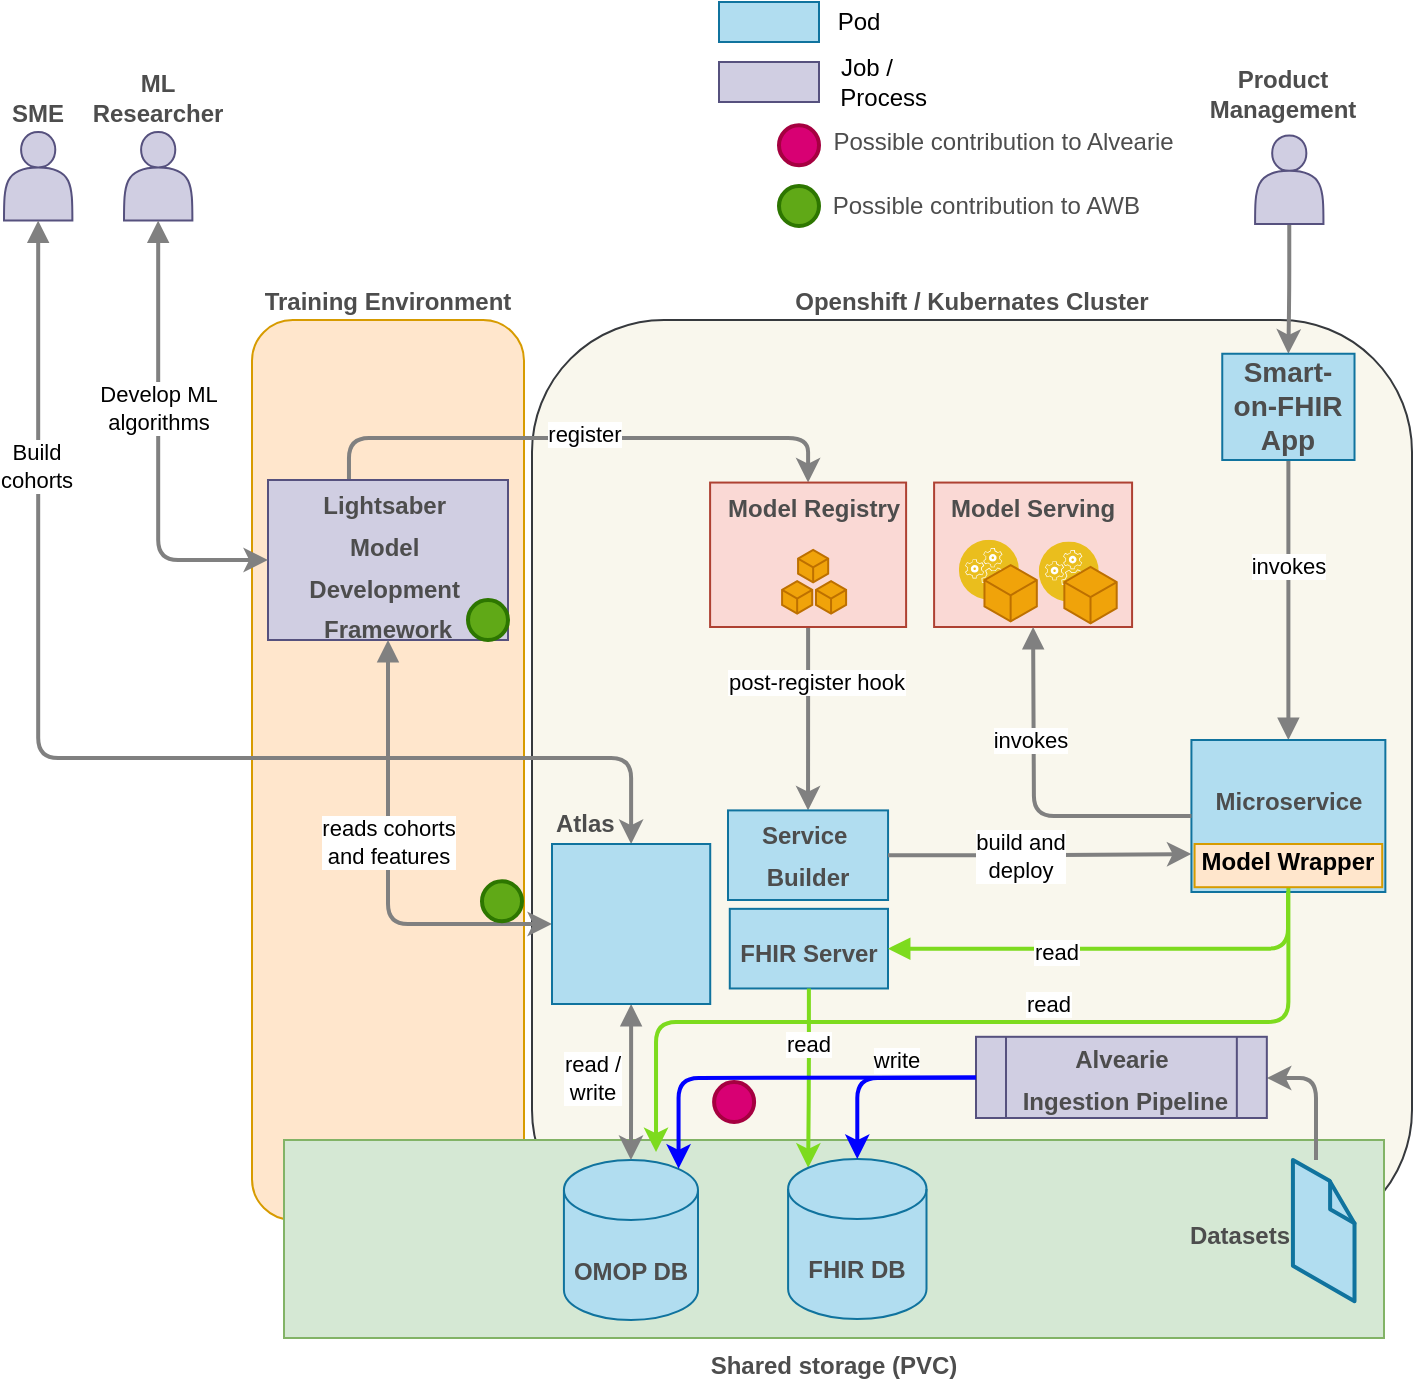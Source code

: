 <mxfile version="14.5.1" type="device"><diagram id="7gwCu6ZgaY8Ys19Y_M54" name="Page-1"><mxGraphModel dx="786" dy="852" grid="1" gridSize="10" guides="1" tooltips="1" connect="1" arrows="1" fold="1" page="1" pageScale="1" pageWidth="850" pageHeight="1100" math="0" shadow="0"><root><mxCell id="0"/><mxCell id="1" parent="0"/><mxCell id="R3Omm2tk3tTw3sigLJp8-2" value="&lt;p style=&quot;margin: 4px 0px 0px&quot;&gt;&lt;font color=&quot;#4d4d4d&quot;&gt;&lt;b&gt;Openshift / Kubernates Cluster&lt;/b&gt;&lt;/font&gt;&lt;/p&gt;" style="rounded=1;whiteSpace=wrap;html=1;labelPosition=center;verticalLabelPosition=top;align=center;verticalAlign=bottom;fillColor=#f9f7ed;strokeColor=#36393d;" parent="1" vertex="1"><mxGeometry x="268" y="209" width="440" height="461" as="geometry"/></mxCell><mxCell id="R3Omm2tk3tTw3sigLJp8-1" value="&lt;p style=&quot;margin: 4px 0px 0px&quot;&gt;&lt;font color=&quot;#4d4d4d&quot;&gt;&lt;b&gt;Training Environment&lt;/b&gt;&lt;/font&gt;&lt;/p&gt;" style="rounded=1;whiteSpace=wrap;html=1;labelPosition=center;verticalLabelPosition=top;align=center;verticalAlign=bottom;fillColor=#ffe6cc;strokeColor=#d79b00;" parent="1" vertex="1"><mxGeometry x="128" y="209" width="136" height="450" as="geometry"/></mxCell><mxCell id="R3Omm2tk3tTw3sigLJp8-3" value="&lt;font color=&quot;#4d4d4d&quot;&gt;&lt;b&gt;Shared storage (PVC)&lt;/b&gt;&lt;/font&gt;" style="rounded=0;whiteSpace=wrap;html=1;fillColor=#d5e8d4;strokeColor=#82b366;labelPosition=center;verticalLabelPosition=bottom;align=center;verticalAlign=top;" parent="1" vertex="1"><mxGeometry x="144" y="619" width="550" height="99" as="geometry"/></mxCell><mxCell id="R3Omm2tk3tTw3sigLJp8-6" value="" style="edgeStyle=elbowEdgeStyle;elbow=vertical;strokeWidth=2;strokeColor=#808080;entryX=1;entryY=0.5;entryDx=0;entryDy=0;" parent="1" source="R3Omm2tk3tTw3sigLJp8-53" target="R3Omm2tk3tTw3sigLJp8-54" edge="1"><mxGeometry width="100" height="100" relative="1" as="geometry"><mxPoint x="-72.2" y="463.1" as="sourcePoint"/><mxPoint x="618" y="610" as="targetPoint"/><Array as="points"><mxPoint x="660" y="588"/></Array></mxGeometry></mxCell><mxCell id="R3Omm2tk3tTw3sigLJp8-7" value="" style="edgeStyle=elbowEdgeStyle;elbow=vertical;strokeWidth=2;exitX=0.391;exitY=-0.03;exitDx=0;exitDy=0;exitPerimeter=0;strokeColor=#808080;entryX=0.5;entryY=0;entryDx=0;entryDy=0;" parent="1" target="R3Omm2tk3tTw3sigLJp8-35" edge="1"><mxGeometry width="100" height="100" relative="1" as="geometry"><mxPoint x="176.485" y="292.34" as="sourcePoint"/><mxPoint x="285" y="220" as="targetPoint"/><Array as="points"><mxPoint x="314" y="268"/><mxPoint x="285" y="230"/></Array></mxGeometry></mxCell><mxCell id="R3Omm2tk3tTw3sigLJp8-8" value="register" style="edgeLabel;html=1;align=center;verticalAlign=middle;resizable=0;points=[];" parent="R3Omm2tk3tTw3sigLJp8-7" vertex="1" connectable="0"><mxGeometry x="0.08" y="2" relative="1" as="geometry"><mxPoint x="-6.99" as="offset"/></mxGeometry></mxCell><mxCell id="R3Omm2tk3tTw3sigLJp8-9" style="edgeStyle=orthogonalEdgeStyle;rounded=1;orthogonalLoop=1;jettySize=auto;html=1;entryX=0.5;entryY=1;entryDx=0;entryDy=0;startArrow=block;startFill=1;strokeColor=#808080;strokeWidth=2;endArrow=none;endFill=0;" parent="1" source="R3Omm2tk3tTw3sigLJp8-57" target="R3Omm2tk3tTw3sigLJp8-41" edge="1"><mxGeometry relative="1" as="geometry"/></mxCell><mxCell id="R3Omm2tk3tTw3sigLJp8-10" value="invokes" style="edgeLabel;html=1;align=center;verticalAlign=middle;resizable=0;points=[];" parent="R3Omm2tk3tTw3sigLJp8-9" vertex="1" connectable="0"><mxGeometry x="0.342" y="-2" relative="1" as="geometry"><mxPoint x="-2" y="7.07" as="offset"/></mxGeometry></mxCell><mxCell id="R3Omm2tk3tTw3sigLJp8-14" value="&lt;p style=&quot;margin: 4px 0px 0px&quot;&gt;&lt;font color=&quot;#4d4d4d&quot;&gt;SME&lt;/font&gt;&lt;/p&gt;" style="shape=actor;whiteSpace=wrap;html=1;fontSize=12;strokeColor=#56517e;fontStyle=1;strokeWidth=1;fillColor=#d0cee2;labelPosition=center;verticalLabelPosition=top;align=center;verticalAlign=bottom;" parent="1" vertex="1"><mxGeometry x="4.0" y="115.0" width="34.189" height="44.286" as="geometry"/></mxCell><mxCell id="R3Omm2tk3tTw3sigLJp8-16" value="" style="edgeStyle=elbowEdgeStyle;elbow=vertical;strokeWidth=2;strokeColor=#808080;exitX=0.5;exitY=1;exitDx=0;exitDy=0;entryX=0.5;entryY=0;entryDx=0;entryDy=0;" parent="1" source="R3Omm2tk3tTw3sigLJp8-35" target="R3Omm2tk3tTw3sigLJp8-20" edge="1"><mxGeometry width="100" height="100" relative="1" as="geometry"><mxPoint x="534" y="389" as="sourcePoint"/><mxPoint x="421" y="427" as="targetPoint"/><Array as="points"><mxPoint x="395" y="407"/></Array></mxGeometry></mxCell><mxCell id="R3Omm2tk3tTw3sigLJp8-17" value="post-register hook" style="edgeLabel;html=1;align=center;verticalAlign=middle;resizable=0;points=[];" parent="R3Omm2tk3tTw3sigLJp8-16" vertex="1" connectable="0"><mxGeometry x="-0.414" y="-2" relative="1" as="geometry"><mxPoint x="6" as="offset"/></mxGeometry></mxCell><mxCell id="R3Omm2tk3tTw3sigLJp8-20" value="&lt;p style=&quot;margin: 4px 0px 0px&quot;&gt;&lt;span style=&quot;color: rgb(77 , 77 , 77) ; font-size: 12px ; font-weight: 700&quot;&gt;Service&amp;nbsp;&lt;/span&gt;&lt;/p&gt;&lt;p style=&quot;margin: 4px 0px 0px&quot;&gt;&lt;span style=&quot;color: rgb(77 , 77 , 77) ; font-size: 12px ; font-weight: 700&quot;&gt;Builder&lt;/span&gt;&lt;/p&gt;" style="verticalAlign=middle;align=center;overflow=fill;fontSize=14;fontFamily=Helvetica;html=1;fillColor=#b1ddf0;strokeColor=#10739e;fontColor=#000000;rounded=0;strokeWidth=1;" parent="1" vertex="1"><mxGeometry x="366" y="454.2" width="80.03" height="44.8" as="geometry"/></mxCell><mxCell id="R3Omm2tk3tTw3sigLJp8-25" value="" style="edgeStyle=elbowEdgeStyle;elbow=vertical;strokeWidth=2;exitX=0.5;exitY=1;exitDx=0;exitDy=0;strokeColor=#808080;" parent="1" source="R3Omm2tk3tTw3sigLJp8-24" target="R3Omm2tk3tTw3sigLJp8-41" edge="1"><mxGeometry width="100" height="100" relative="1" as="geometry"><mxPoint x="516.74" y="135" as="sourcePoint"/><mxPoint x="645" y="216" as="targetPoint"/></mxGeometry></mxCell><mxCell id="R3Omm2tk3tTw3sigLJp8-26" value="" style="group" parent="1" vertex="1" connectable="0"><mxGeometry x="505.42" y="307.77" width="40.0" height="45" as="geometry"/></mxCell><mxCell id="R3Omm2tk3tTw3sigLJp8-27" value="" style="aspect=fixed;perimeter=ellipsePerimeter;html=1;align=center;shadow=0;dashed=0;fontColor=#4277BB;labelBackgroundColor=#ffffff;fontSize=12;spacingTop=3;image;image=img/lib/ibm/applications/runtime_services.svg;rounded=0;strokeColor=#009900;strokeWidth=1;fillColor=#FFFFFF;" parent="R3Omm2tk3tTw3sigLJp8-26" vertex="1"><mxGeometry width="30" height="30" as="geometry"/></mxCell><mxCell id="R3Omm2tk3tTw3sigLJp8-28" value="" style="html=1;whiteSpace=wrap;shape=isoCube;backgroundOutline=1;fontFamily=IBM Plex Sans;fontSize=6;labelBackgroundColor=none;labelBorderColor=none;horizontal=1;verticalAlign=top;labelPosition=center;verticalLabelPosition=bottom;align=center;fontStyle=1;spacing=-5;fillColor=#f0a30a;strokeColor=#BD7000;fontColor=#ffffff;" parent="R3Omm2tk3tTw3sigLJp8-26" vertex="1"><mxGeometry x="11.771" y="24.684" width="28.2" height="28.2" as="geometry"/></mxCell><mxCell id="R3Omm2tk3tTw3sigLJp8-29" value="" style="html=1;whiteSpace=wrap;shape=isoCube;backgroundOutline=1;fontFamily=IBM Plex Sans;fontSize=6;labelBackgroundColor=none;labelBorderColor=none;horizontal=1;verticalAlign=top;labelPosition=center;verticalLabelPosition=bottom;align=center;fontStyle=1;spacing=-5;fillColor=#f0a30a;strokeColor=#BD7000;fontColor=#ffffff;" parent="1" vertex="1"><mxGeometry x="477.191" y="326.454" width="28.2" height="28.2" as="geometry"/></mxCell><mxCell id="R3Omm2tk3tTw3sigLJp8-30" value="&lt;font style=&quot;font-size: 12px&quot;&gt;&lt;br&gt;&lt;/font&gt;" style="rounded=0;whiteSpace=wrap;html=1;fontSize=14;fillColor=#fad9d5;strokeWidth=1;strokeColor=#ae4132;" parent="1" vertex="1"><mxGeometry x="469.05" y="290.28" width="98.99" height="72.22" as="geometry"/></mxCell><mxCell id="R3Omm2tk3tTw3sigLJp8-31" value="" style="aspect=fixed;perimeter=ellipsePerimeter;html=1;align=center;shadow=0;dashed=0;fontColor=#4277BB;labelBackgroundColor=#ffffff;fontSize=12;spacingTop=3;image;image=img/lib/ibm/applications/runtime_services.svg;rounded=0;strokeColor=#009900;strokeWidth=1;fillColor=#FFFFFF;" parent="1" vertex="1"><mxGeometry x="481.45" y="318.83" width="30" height="30" as="geometry"/></mxCell><mxCell id="R3Omm2tk3tTw3sigLJp8-32" value="" style="html=1;whiteSpace=wrap;shape=isoCube;backgroundOutline=1;fontFamily=IBM Plex Sans;fontSize=6;labelBackgroundColor=none;labelBorderColor=none;horizontal=1;verticalAlign=top;labelPosition=center;verticalLabelPosition=bottom;align=center;fontStyle=1;spacing=-5;fillColor=#f0a30a;strokeColor=#BD7000;fontColor=#ffffff;" parent="1" vertex="1"><mxGeometry x="493.221" y="331.514" width="28.2" height="28.2" as="geometry"/></mxCell><mxCell id="R3Omm2tk3tTw3sigLJp8-33" value="" style="aspect=fixed;perimeter=ellipsePerimeter;html=1;align=center;shadow=0;dashed=0;fontColor=#4277BB;labelBackgroundColor=#ffffff;fontSize=12;spacingTop=3;image;image=img/lib/ibm/applications/runtime_services.svg;rounded=0;strokeColor=#009900;strokeWidth=1;fillColor=#FFFFFF;" parent="1" vertex="1"><mxGeometry x="521.39" y="319.77" width="30" height="30" as="geometry"/></mxCell><mxCell id="R3Omm2tk3tTw3sigLJp8-34" value="" style="html=1;whiteSpace=wrap;shape=isoCube;backgroundOutline=1;fontFamily=IBM Plex Sans;fontSize=6;labelBackgroundColor=none;labelBorderColor=none;horizontal=1;verticalAlign=top;labelPosition=center;verticalLabelPosition=bottom;align=center;fontStyle=1;spacing=-5;fillColor=#f0a30a;strokeColor=#BD7000;fontColor=#ffffff;" parent="1" vertex="1"><mxGeometry x="533.161" y="332.454" width="28.2" height="28.2" as="geometry"/></mxCell><mxCell id="R3Omm2tk3tTw3sigLJp8-35" value="" style="rounded=0;whiteSpace=wrap;html=1;fontSize=14;fillColor=#fad9d5;strokeWidth=1;strokeColor=#ae4132;" parent="1" vertex="1"><mxGeometry x="357.05" y="290.28" width="98" height="72.22" as="geometry"/></mxCell><mxCell id="R3Omm2tk3tTw3sigLJp8-36" value="" style="group" parent="1" vertex="1" connectable="0"><mxGeometry x="393.05" y="323.39" width="32" height="33" as="geometry"/></mxCell><mxCell id="R3Omm2tk3tTw3sigLJp8-37" value="" style="html=1;whiteSpace=wrap;shape=isoCube;backgroundOutline=1;fontFamily=IBM Plex Sans;fontSize=6;labelBackgroundColor=none;labelBorderColor=none;horizontal=1;verticalAlign=top;labelPosition=center;verticalLabelPosition=bottom;align=center;fontStyle=1;spacing=-5;fillColor=#f0a30a;strokeColor=#BD7000;fontColor=#ffffff;" parent="R3Omm2tk3tTw3sigLJp8-36" vertex="1"><mxGeometry x="16.945" y="15.632" width="15.055" height="17.368" as="geometry"/></mxCell><mxCell id="R3Omm2tk3tTw3sigLJp8-38" value="" style="group" parent="R3Omm2tk3tTw3sigLJp8-36" vertex="1" connectable="0"><mxGeometry width="23.042" height="33" as="geometry"/></mxCell><mxCell id="R3Omm2tk3tTw3sigLJp8-39" value="" style="html=1;whiteSpace=wrap;shape=isoCube;backgroundOutline=1;fontFamily=IBM Plex Sans;fontSize=6;labelBackgroundColor=none;labelBorderColor=none;horizontal=1;verticalAlign=top;labelPosition=center;verticalLabelPosition=bottom;align=center;fontStyle=1;spacing=-5;fillColor=#f0a30a;strokeColor=#BD7000;fontColor=#ffffff;" parent="R3Omm2tk3tTw3sigLJp8-38" vertex="1"><mxGeometry y="15.632" width="15.055" height="17.368" as="geometry"/></mxCell><mxCell id="R3Omm2tk3tTw3sigLJp8-40" value="" style="html=1;whiteSpace=wrap;shape=isoCube;backgroundOutline=1;fontFamily=IBM Plex Sans;fontSize=6;labelBackgroundColor=none;labelBorderColor=none;horizontal=1;verticalAlign=top;labelPosition=center;verticalLabelPosition=bottom;align=center;fontStyle=1;spacing=-5;fillColor=#f0a30a;strokeColor=#BD7000;fontColor=#ffffff;" parent="R3Omm2tk3tTw3sigLJp8-38" vertex="1"><mxGeometry x="7.987" width="15.055" height="17.368" as="geometry"/></mxCell><mxCell id="R3Omm2tk3tTw3sigLJp8-41" value="&lt;font&gt;&lt;font color=&quot;#4d4d4d&quot;&gt;&lt;b&gt;Smart-on-FHIR App&lt;/b&gt;&lt;/font&gt;&lt;br&gt;&lt;/font&gt;" style="whiteSpace=wrap;html=1;fontSize=14;fillColor=#b1ddf0;strokeColor=#10739e;align=center;rounded=0;strokeWidth=1;" parent="1" vertex="1"><mxGeometry x="613.13" y="225.87" width="66.13" height="53.13" as="geometry"/></mxCell><mxCell id="R3Omm2tk3tTw3sigLJp8-42" value="" style="edgeStyle=elbowEdgeStyle;elbow=horizontal;strokeWidth=2;strokeColor=#808080;exitX=1;exitY=0.5;exitDx=0;exitDy=0;entryX=0;entryY=0.75;entryDx=0;entryDy=0;" parent="1" source="R3Omm2tk3tTw3sigLJp8-20" target="R3Omm2tk3tTw3sigLJp8-57" edge="1"><mxGeometry width="100" height="100" relative="1" as="geometry"><mxPoint x="558" y="481" as="sourcePoint"/><mxPoint x="646" y="387" as="targetPoint"/></mxGeometry></mxCell><mxCell id="R3Omm2tk3tTw3sigLJp8-43" value="build and &lt;br&gt;deploy" style="edgeLabel;html=1;align=center;verticalAlign=middle;resizable=0;points=[];" parent="R3Omm2tk3tTw3sigLJp8-42" vertex="1" connectable="0"><mxGeometry x="-0.196" y="-1" relative="1" as="geometry"><mxPoint x="4.42" y="-1.0" as="offset"/></mxGeometry></mxCell><mxCell id="R3Omm2tk3tTw3sigLJp8-49" value="Model Registry" style="text;spacingTop=-5;align=center;fontStyle=1;fontColor=#4D4D4D;" parent="1" vertex="1"><mxGeometry x="359.05" y="294.44" width="100" height="20" as="geometry"/></mxCell><mxCell id="R3Omm2tk3tTw3sigLJp8-50" value="Model Serving&#10;&#10;" style="text;spacingTop=-5;align=center;fontStyle=1;fontColor=#4D4D4D;" parent="1" vertex="1"><mxGeometry x="503.54" y="294.44" width="30" height="20" as="geometry"/></mxCell><mxCell id="R3Omm2tk3tTw3sigLJp8-52" value="&lt;p style=&quot;margin: 4px 0px 0px&quot;&gt;&lt;font color=&quot;#4d4d4d&quot;&gt;&lt;span style=&quot;font-size: 12px&quot;&gt;&lt;b&gt;OMOP DB&lt;/b&gt;&lt;/span&gt;&lt;/font&gt;&lt;/p&gt;" style="shape=cylinder3;whiteSpace=wrap;html=1;boundedLbl=1;backgroundOutline=1;size=15;rounded=0;fontSize=14;strokeColor=#10739e;strokeWidth=1;fillColor=#b1ddf0;" parent="1" vertex="1"><mxGeometry x="283.96" y="629" width="67.04" height="80" as="geometry"/></mxCell><mxCell id="R3Omm2tk3tTw3sigLJp8-53" value="&lt;p style=&quot;margin: 4px 0px 0px&quot;&gt;&lt;font color=&quot;#4d4d4d&quot;&gt;&lt;span style=&quot;font-size: 12px&quot;&gt;&lt;b&gt;Datasets&lt;/b&gt;&lt;/span&gt;&lt;/font&gt;&lt;/p&gt;" style="verticalLabelPosition=middle;html=1;verticalAlign=middle;strokeWidth=1;align=right;outlineConnect=0;outlineConnect=0;shape=mxgraph.aws3d.file;aspect=fixed;strokeColor=#10739e;rounded=0;fontSize=14;fillColor=#b1ddf0;labelPosition=left;" parent="1" vertex="1"><mxGeometry x="648.46" y="629.0" width="30.8" height="70.6" as="geometry"/></mxCell><mxCell id="R3Omm2tk3tTw3sigLJp8-54" value="&lt;font color=&quot;#4d4d4d&quot;&gt;&lt;span style=&quot;font-size: 12px&quot;&gt;&lt;b&gt;Alvearie&lt;/b&gt;&lt;/span&gt;&lt;/font&gt;&lt;p style=&quot;margin: 4px 0px 0px&quot;&gt;&lt;font color=&quot;#4d4d4d&quot;&gt;&lt;span style=&quot;font-size: 12px&quot;&gt;&lt;b&gt;&amp;nbsp;Ingestion Pipeline&lt;/b&gt;&lt;/span&gt;&lt;/font&gt;&lt;/p&gt;" style="shape=process;whiteSpace=wrap;html=1;backgroundOutline=1;rounded=0;fontSize=14;strokeColor=#56517e;strokeWidth=1;fillColor=#d0cee2;" parent="1" vertex="1"><mxGeometry x="490" y="567.4" width="145.42" height="40.6" as="geometry"/></mxCell><mxCell id="R3Omm2tk3tTw3sigLJp8-56" value="" style="edgeStyle=elbowEdgeStyle;elbow=vertical;strokeWidth=2;strokeColor=#808080;startArrow=block;startFill=1;exitX=0.5;exitY=1;exitDx=0;exitDy=0;entryX=0.5;entryY=0;entryDx=0;entryDy=0;" parent="1" source="R3Omm2tk3tTw3sigLJp8-14" target="RJjMq0xAh9pzb4nPWdiu-8" edge="1"><mxGeometry width="100" height="100" relative="1" as="geometry"><mxPoint x="28.8" y="364.44" as="sourcePoint"/><mxPoint x="372" y="764" as="targetPoint"/><Array as="points"><mxPoint x="174" y="428"/></Array></mxGeometry></mxCell><mxCell id="RJjMq0xAh9pzb4nPWdiu-19" value="Build&lt;br&gt;cohorts" style="edgeLabel;html=1;align=center;verticalAlign=middle;resizable=0;points=[];" parent="R3Omm2tk3tTw3sigLJp8-56" vertex="1" connectable="0"><mxGeometry x="-0.599" y="-1" relative="1" as="geometry"><mxPoint as="offset"/></mxGeometry></mxCell><mxCell id="R3Omm2tk3tTw3sigLJp8-57" value="&lt;p style=&quot;margin: 4px 0px 0px&quot;&gt;&lt;font color=&quot;#4d4d4d&quot;&gt;&lt;span style=&quot;font-size: 12px&quot;&gt;&lt;b&gt;Microservice&lt;/b&gt;&lt;/span&gt;&lt;/font&gt;&lt;/p&gt;&lt;p style=&quot;margin: 4px 0px 0px&quot;&gt;&lt;font color=&quot;#4d4d4d&quot;&gt;&lt;span style=&quot;font-size: 12px&quot;&gt;&lt;b&gt;&lt;br&gt;&lt;/b&gt;&lt;/span&gt;&lt;/font&gt;&lt;/p&gt;" style="rounded=0;whiteSpace=wrap;html=1;fontSize=14;fillColor=#b1ddf0;strokeWidth=1;strokeColor=#10739e;labelPosition=center;verticalLabelPosition=middle;align=center;verticalAlign=middle;" parent="1" vertex="1"><mxGeometry x="597.71" y="419" width="96.97" height="76" as="geometry"/></mxCell><mxCell id="R3Omm2tk3tTw3sigLJp8-58" value="" style="edgeStyle=elbowEdgeStyle;elbow=horizontal;strokeWidth=2;strokeColor=#808080;startArrow=block;startFill=1;endArrow=none;endFill=0;exitX=0.5;exitY=1;exitDx=0;exitDy=0;entryX=0;entryY=0.5;entryDx=0;entryDy=0;" parent="1" source="R3Omm2tk3tTw3sigLJp8-30" target="R3Omm2tk3tTw3sigLJp8-57" edge="1"><mxGeometry width="100" height="100" relative="1" as="geometry"><mxPoint x="521" y="368" as="sourcePoint"/><mxPoint x="551.49" y="498.5" as="targetPoint"/><Array as="points"><mxPoint x="519" y="429"/><mxPoint x="548" y="429"/></Array></mxGeometry></mxCell><mxCell id="R3Omm2tk3tTw3sigLJp8-59" value="invokes" style="edgeLabel;html=1;align=center;verticalAlign=middle;resizable=0;points=[];" parent="R3Omm2tk3tTw3sigLJp8-58" vertex="1" connectable="0"><mxGeometry x="0.027" y="-1" relative="1" as="geometry"><mxPoint x="-0.81" y="-32.05" as="offset"/></mxGeometry></mxCell><mxCell id="R3Omm2tk3tTw3sigLJp8-63" value="&lt;p style=&quot;margin: 4px 0px 0px&quot;&gt;&lt;font color=&quot;#4d4d4d&quot;&gt;&lt;span style=&quot;font-size: 12px&quot;&gt;&lt;b&gt;FHIR Server&lt;/b&gt;&lt;/span&gt;&lt;/font&gt;&lt;/p&gt;" style="rounded=0;whiteSpace=wrap;html=1;fontSize=14;fillColor=#b1ddf0;strokeWidth=1;strokeColor=#10739e;" parent="1" vertex="1"><mxGeometry x="366.89" y="503.42" width="79.11" height="39.82" as="geometry"/></mxCell><mxCell id="R3Omm2tk3tTw3sigLJp8-65" value="" style="edgeStyle=elbowEdgeStyle;elbow=horizontal;strokeWidth=2;startArrow=block;startFill=1;endArrow=none;endFill=0;entryX=0.5;entryY=1;entryDx=0;entryDy=0;exitX=1;exitY=0.5;exitDx=0;exitDy=0;strokeColor=#7DDB1E;" parent="1" target="R3Omm2tk3tTw3sigLJp8-57" edge="1" source="R3Omm2tk3tTw3sigLJp8-63"><mxGeometry width="100" height="100" relative="1" as="geometry"><mxPoint x="444.34" y="536.9" as="sourcePoint"/><mxPoint x="531.66" y="559.0" as="targetPoint"/><Array as="points"><mxPoint x="646" y="537"/><mxPoint x="475.99" y="813.4"/></Array></mxGeometry></mxCell><mxCell id="81syEVRCxLtN0TvQTqkG-3" value="read" style="edgeLabel;html=1;align=center;verticalAlign=middle;resizable=0;points=[];" vertex="1" connectable="0" parent="R3Omm2tk3tTw3sigLJp8-65"><mxGeometry x="-0.265" y="-1" relative="1" as="geometry"><mxPoint as="offset"/></mxGeometry></mxCell><mxCell id="R3Omm2tk3tTw3sigLJp8-73" value="" style="edgeStyle=elbowEdgeStyle;elbow=vertical;strokeWidth=2;entryX=0.145;entryY=0;entryDx=0;entryDy=4.35;exitX=0.5;exitY=1;exitDx=0;exitDy=0;entryPerimeter=0;strokeColor=#7DDB1E;" parent="1" source="R3Omm2tk3tTw3sigLJp8-63" target="R3Omm2tk3tTw3sigLJp8-64" edge="1"><mxGeometry width="100" height="100" relative="1" as="geometry"><mxPoint x="409.05" y="555.24" as="sourcePoint"/><mxPoint x="405.68" y="629" as="targetPoint"/></mxGeometry></mxCell><mxCell id="R3Omm2tk3tTw3sigLJp8-74" value="read" style="edgeLabel;html=1;align=center;verticalAlign=middle;resizable=0;points=[];" parent="R3Omm2tk3tTw3sigLJp8-73" vertex="1" connectable="0"><mxGeometry x="-0.414" y="-2" relative="1" as="geometry"><mxPoint x="1.57" y="0.76" as="offset"/></mxGeometry></mxCell><mxCell id="R3Omm2tk3tTw3sigLJp8-64" value="&lt;p style=&quot;margin: 4px 0px 0px&quot;&gt;&lt;font color=&quot;#4d4d4d&quot;&gt;&lt;span style=&quot;font-size: 12px&quot;&gt;&lt;b&gt;FHIR DB&lt;/b&gt;&lt;/span&gt;&lt;/font&gt;&lt;/p&gt;" style="shape=cylinder3;whiteSpace=wrap;html=1;boundedLbl=1;backgroundOutline=1;size=15;rounded=0;fontSize=14;strokeColor=#10739e;strokeWidth=1;fillColor=#b1ddf0;" parent="1" vertex="1"><mxGeometry x="396.05" y="628.5" width="69.2" height="80" as="geometry"/></mxCell><mxCell id="RJjMq0xAh9pzb4nPWdiu-6" value="&lt;p style=&quot;margin: 4px 0px 0px&quot;&gt;&lt;b style=&quot;font-size: 12px ; color: rgb(77 , 77 , 77)&quot;&gt;Lightsaber&amp;nbsp;&lt;/b&gt;&lt;/p&gt;&lt;p style=&quot;margin: 4px 0px 0px&quot;&gt;&lt;b style=&quot;font-size: 12px ; color: rgb(77 , 77 , 77)&quot;&gt;Model&amp;nbsp;&lt;/b&gt;&lt;/p&gt;&lt;p style=&quot;margin: 4px 0px 0px&quot;&gt;&lt;b style=&quot;font-size: 12px ; color: rgb(77 , 77 , 77)&quot;&gt;Development&amp;nbsp;&lt;/b&gt;&lt;/p&gt;&lt;p style=&quot;margin: 4px 0px 0px&quot;&gt;&lt;b style=&quot;font-size: 12px ; color: rgb(77 , 77 , 77)&quot;&gt;Framework&lt;/b&gt;&lt;br&gt;&lt;/p&gt;" style="verticalAlign=middle;align=center;overflow=fill;fontSize=14;fontFamily=Helvetica;html=1;fillColor=#d0cee2;strokeColor=#56517e;rounded=0;strokeWidth=1;" parent="1" vertex="1"><mxGeometry x="136" y="289" width="120" height="80" as="geometry"/></mxCell><mxCell id="RJjMq0xAh9pzb4nPWdiu-10" value="" style="edgeStyle=elbowEdgeStyle;elbow=vertical;strokeWidth=2;strokeColor=#808080;startArrow=block;startFill=1;exitX=0.5;exitY=1;exitDx=0;exitDy=0;entryX=0.5;entryY=0;entryDx=0;entryDy=0;entryPerimeter=0;" parent="1" source="RJjMq0xAh9pzb4nPWdiu-8" target="R3Omm2tk3tTw3sigLJp8-52" edge="1"><mxGeometry width="100" height="100" relative="1" as="geometry"><mxPoint x="38.8" y="374.44" as="sourcePoint"/><mxPoint x="327.555" y="529" as="targetPoint"/></mxGeometry></mxCell><mxCell id="81syEVRCxLtN0TvQTqkG-4" value="read / &lt;br&gt;write" style="edgeLabel;html=1;align=center;verticalAlign=middle;resizable=0;points=[];" vertex="1" connectable="0" parent="RJjMq0xAh9pzb4nPWdiu-10"><mxGeometry x="-0.308" y="-1" relative="1" as="geometry"><mxPoint x="-18.55" y="9.7" as="offset"/></mxGeometry></mxCell><mxCell id="RJjMq0xAh9pzb4nPWdiu-13" value="&lt;p style=&quot;margin: 4px 0px 0px&quot;&gt;&lt;span style=&quot;color: rgb(77 , 77 , 77) ; text-align: center&quot;&gt;ML Researcher&lt;/span&gt;&lt;br&gt;&lt;/p&gt;" style="shape=actor;whiteSpace=wrap;html=1;fontSize=12;strokeColor=#56517e;fontStyle=1;strokeWidth=1;fillColor=#d0cee2;labelPosition=center;verticalLabelPosition=top;align=center;verticalAlign=bottom;" parent="1" vertex="1"><mxGeometry x="64" y="115.0" width="34.189" height="44.286" as="geometry"/></mxCell><mxCell id="RJjMq0xAh9pzb4nPWdiu-14" value="" style="edgeStyle=elbowEdgeStyle;elbow=vertical;strokeWidth=2;strokeColor=#808080;startArrow=block;startFill=1;exitX=0.5;exitY=1;exitDx=0;exitDy=0;entryX=0;entryY=0.5;entryDx=0;entryDy=0;" parent="1" source="RJjMq0xAh9pzb4nPWdiu-13" target="RJjMq0xAh9pzb4nPWdiu-6" edge="1"><mxGeometry width="100" height="100" relative="1" as="geometry"><mxPoint x="38.8" y="171.0" as="sourcePoint"/><mxPoint x="327.555" y="529" as="targetPoint"/><Array as="points"><mxPoint x="88" y="329"/></Array></mxGeometry></mxCell><mxCell id="RJjMq0xAh9pzb4nPWdiu-20" value="Develop ML &lt;br&gt;algorithms" style="edgeLabel;html=1;align=center;verticalAlign=middle;resizable=0;points=[];" parent="RJjMq0xAh9pzb4nPWdiu-14" vertex="1" connectable="0"><mxGeometry x="-0.172" relative="1" as="geometry"><mxPoint as="offset"/></mxGeometry></mxCell><mxCell id="RJjMq0xAh9pzb4nPWdiu-16" value="&lt;span style=&quot;color: rgb(77 , 77 , 77) ; font-weight: 700&quot;&gt;Product &lt;br&gt;Management&lt;/span&gt;" style="text;html=1;align=center;verticalAlign=bottom;resizable=0;points=[];autosize=1;labelPosition=center;verticalLabelPosition=top;" parent="1" vertex="1"><mxGeometry x="598" y="113.0" width="90" height="30" as="geometry"/></mxCell><mxCell id="RJjMq0xAh9pzb4nPWdiu-17" value="" style="edgeStyle=elbowEdgeStyle;elbow=vertical;strokeWidth=2;strokeColor=#808080;startArrow=block;startFill=1;exitX=0.5;exitY=1;exitDx=0;exitDy=0;entryX=0;entryY=0.5;entryDx=0;entryDy=0;" parent="1" source="RJjMq0xAh9pzb4nPWdiu-6" target="RJjMq0xAh9pzb4nPWdiu-8" edge="1"><mxGeometry width="100" height="100" relative="1" as="geometry"><mxPoint x="38.8" y="169.0" as="sourcePoint"/><mxPoint x="327.555" y="529" as="targetPoint"/><Array as="points"><mxPoint x="184" y="511"/></Array></mxGeometry></mxCell><mxCell id="RJjMq0xAh9pzb4nPWdiu-18" value="reads cohorts &lt;br&gt;and features" style="edgeLabel;html=1;align=center;verticalAlign=middle;resizable=0;points=[];" parent="RJjMq0xAh9pzb4nPWdiu-17" vertex="1" connectable="0"><mxGeometry x="-0.471" relative="1" as="geometry"><mxPoint y="42" as="offset"/></mxGeometry></mxCell><mxCell id="RJjMq0xAh9pzb4nPWdiu-22" value="" style="edgeStyle=elbowEdgeStyle;elbow=vertical;strokeWidth=2;entryX=0.855;entryY=0;entryDx=0;entryDy=4.35;entryPerimeter=0;exitX=0;exitY=0.5;exitDx=0;exitDy=0;labelPosition=left;verticalLabelPosition=middle;align=right;verticalAlign=middle;strokeColor=#0000FF;" parent="1" source="R3Omm2tk3tTw3sigLJp8-54" target="R3Omm2tk3tTw3sigLJp8-52" edge="1"><mxGeometry width="100" height="100" relative="1" as="geometry"><mxPoint x="628" y="643.7" as="sourcePoint"/><mxPoint x="585.055" y="588.7" as="targetPoint"/><Array as="points"><mxPoint x="450" y="588"/></Array></mxGeometry></mxCell><mxCell id="RJjMq0xAh9pzb4nPWdiu-25" value="write" style="edgeLabel;html=1;align=center;verticalAlign=middle;resizable=0;points=[];" parent="RJjMq0xAh9pzb4nPWdiu-22" vertex="1" connectable="0"><mxGeometry x="0.157" y="-1" relative="1" as="geometry"><mxPoint x="71.8" y="-8" as="offset"/></mxGeometry></mxCell><mxCell id="RJjMq0xAh9pzb4nPWdiu-23" value="" style="edgeStyle=elbowEdgeStyle;elbow=vertical;strokeWidth=2;entryX=0.5;entryY=0;entryDx=0;entryDy=0;entryPerimeter=0;exitX=0;exitY=0.5;exitDx=0;exitDy=0;labelPosition=left;verticalLabelPosition=middle;align=right;verticalAlign=middle;strokeColor=#0000FF;" parent="1" source="R3Omm2tk3tTw3sigLJp8-54" target="R3Omm2tk3tTw3sigLJp8-64" edge="1"><mxGeometry width="100" height="100" relative="1" as="geometry"><mxPoint x="495.055" y="588.7" as="sourcePoint"/><mxPoint x="352.126" y="643.35" as="targetPoint"/><Array as="points"><mxPoint x="500" y="588"/></Array></mxGeometry></mxCell><mxCell id="RJjMq0xAh9pzb4nPWdiu-24" value="" style="group" parent="1" vertex="1" connectable="0"><mxGeometry x="278" y="471" width="79.11" height="86" as="geometry"/></mxCell><mxCell id="RJjMq0xAh9pzb4nPWdiu-8" value="&lt;p style=&quot;margin: 4px 0px 0px&quot;&gt;&lt;font color=&quot;#4d4d4d&quot;&gt;&lt;span style=&quot;font-size: 12px&quot;&gt;&lt;b&gt;Atlas&lt;/b&gt;&lt;/span&gt;&lt;/font&gt;&lt;/p&gt;" style="rounded=0;whiteSpace=wrap;html=1;fontSize=14;fillColor=#b1ddf0;strokeWidth=1;strokeColor=#10739e;labelPosition=center;verticalLabelPosition=top;align=left;verticalAlign=bottom;" parent="RJjMq0xAh9pzb4nPWdiu-24" vertex="1"><mxGeometry width="79.11" height="80" as="geometry"/></mxCell><mxCell id="RJjMq0xAh9pzb4nPWdiu-7" value="" style="shape=image;verticalLabelPosition=bottom;labelBackgroundColor=#ffffff;verticalAlign=top;aspect=fixed;imageAspect=0;image=https://www.saga-it.com/ce/nmiLEnQu/-/assets/img/ohdsi.png;" parent="RJjMq0xAh9pzb4nPWdiu-24" vertex="1"><mxGeometry x="9.93" y="10" width="59.25" height="65" as="geometry"/></mxCell><mxCell id="R3Omm2tk3tTw3sigLJp8-24" value="&lt;p style=&quot;margin: 4px 0px 0px&quot;&gt;&lt;br&gt;&lt;/p&gt;" style="shape=actor;whiteSpace=wrap;html=1;fontSize=12;strokeColor=#56517e;fontStyle=1;strokeWidth=1;fillColor=#d0cee2;" parent="1" vertex="1"><mxGeometry x="629.54" y="116.714" width="34.189" height="44.286" as="geometry"/></mxCell><mxCell id="81syEVRCxLtN0TvQTqkG-1" value="" style="edgeStyle=elbowEdgeStyle;elbow=vertical;strokeWidth=2;entryX=0.68;entryY=-0.012;entryDx=0;entryDy=0;entryPerimeter=0;labelPosition=left;verticalLabelPosition=middle;align=right;verticalAlign=middle;exitX=0.5;exitY=1;exitDx=0;exitDy=0;strokeColor=#7DDB1E;" edge="1" parent="1"><mxGeometry width="100" height="100" relative="1" as="geometry"><mxPoint x="646.195" y="492" as="sourcePoint"/><mxPoint x="330.016" y="625.04" as="targetPoint"/><Array as="points"><mxPoint x="490" y="560"/></Array></mxGeometry></mxCell><mxCell id="81syEVRCxLtN0TvQTqkG-2" value="read" style="edgeLabel;html=1;align=center;verticalAlign=middle;resizable=0;points=[];" vertex="1" connectable="0" parent="81syEVRCxLtN0TvQTqkG-1"><mxGeometry x="0.157" y="-1" relative="1" as="geometry"><mxPoint x="71.8" y="-8" as="offset"/></mxGeometry></mxCell><mxCell id="81syEVRCxLtN0TvQTqkG-5" value="Model Wrapper" style="whiteSpace=wrap;html=1;fontSize=12;fillColor=#ffe6cc;strokeColor=#d79b00;fontStyle=1;verticalAlign=top;spacingTop=-5;" vertex="1" parent="1"><mxGeometry x="599.29" y="471" width="93.81" height="21.6" as="geometry"/></mxCell><mxCell id="81syEVRCxLtN0TvQTqkG-7" value="" style="ellipse;whiteSpace=wrap;html=1;aspect=fixed;strokeWidth=2;fontFamily=Tahoma;spacingBottom=4;spacingRight=2;strokeColor=#A50040;fillColor=#d80073;fontColor=#ffffff;" vertex="1" parent="1"><mxGeometry x="359.05" y="590" width="20" height="20" as="geometry"/></mxCell><mxCell id="81syEVRCxLtN0TvQTqkG-9" value="" style="ellipse;whiteSpace=wrap;html=1;aspect=fixed;strokeWidth=2;fontFamily=Tahoma;spacingBottom=4;spacingRight=2;strokeColor=#2D7600;fillColor=#60a917;fontColor=#ffffff;" vertex="1" parent="1"><mxGeometry x="236" y="349" width="20" height="20" as="geometry"/></mxCell><mxCell id="81syEVRCxLtN0TvQTqkG-11" value="" style="ellipse;whiteSpace=wrap;html=1;aspect=fixed;strokeWidth=2;fontFamily=Tahoma;spacingBottom=4;spacingRight=2;strokeColor=#2D7600;fillColor=#60a917;fontColor=#ffffff;" vertex="1" parent="1"><mxGeometry x="243.0" y="489.6" width="20" height="20" as="geometry"/></mxCell><mxCell id="81syEVRCxLtN0TvQTqkG-16" value="" style="group" vertex="1" connectable="0" parent="1"><mxGeometry x="240" y="50" width="360" height="112" as="geometry"/></mxCell><mxCell id="81syEVRCxLtN0TvQTqkG-13" value="&amp;nbsp; &amp;nbsp; &amp;nbsp; &amp;nbsp; &amp;nbsp; &amp;nbsp; &amp;nbsp; &amp;nbsp; &amp;nbsp; &amp;nbsp; &amp;nbsp; &amp;nbsp; &amp;nbsp; &amp;nbsp; &amp;nbsp; &amp;nbsp; &amp;nbsp; &amp;nbsp; &amp;nbsp; &amp;nbsp; &amp;nbsp; &amp;nbsp; &amp;nbsp; &amp;nbsp; &amp;nbsp; &amp;nbsp; &amp;nbsp;Possible contribution to Alvearie" style="text;html=1;align=left;verticalAlign=middle;resizable=0;points=[];autosize=1;fontColor=#4D4D4D;" vertex="1" parent="81syEVRCxLtN0TvQTqkG-16"><mxGeometry y="60" width="360" height="20" as="geometry"/></mxCell><mxCell id="81syEVRCxLtN0TvQTqkG-14" value="&amp;nbsp; &amp;nbsp; &amp;nbsp; &amp;nbsp; &amp;nbsp; &amp;nbsp; &amp;nbsp; &amp;nbsp; &amp;nbsp; &amp;nbsp; &amp;nbsp; &amp;nbsp; &amp;nbsp; &amp;nbsp; &amp;nbsp; &amp;nbsp; &amp;nbsp; &amp;nbsp; &amp;nbsp; &amp;nbsp; &amp;nbsp; &amp;nbsp; &amp;nbsp; &amp;nbsp; &amp;nbsp;Possible contribution to AWB" style="text;html=1;align=left;verticalAlign=middle;resizable=0;points=[];autosize=1;fontColor=#4D4D4D;" vertex="1" parent="81syEVRCxLtN0TvQTqkG-16"><mxGeometry x="13.04" y="92" width="330" height="20" as="geometry"/></mxCell><mxCell id="81syEVRCxLtN0TvQTqkG-15" value="" style="group" vertex="1" connectable="0" parent="81syEVRCxLtN0TvQTqkG-16"><mxGeometry x="121.5" width="113.5" height="112" as="geometry"/></mxCell><mxCell id="RJjMq0xAh9pzb4nPWdiu-27" value="&lt;p style=&quot;margin: 4px 0px 0px&quot;&gt;&lt;br&gt;&lt;/p&gt;" style="rounded=0;whiteSpace=wrap;html=1;fontSize=14;fillColor=#b1ddf0;strokeWidth=1;strokeColor=#10739e;" parent="81syEVRCxLtN0TvQTqkG-15" vertex="1"><mxGeometry width="50" height="20" as="geometry"/></mxCell><mxCell id="RJjMq0xAh9pzb4nPWdiu-28" value="Pod" style="text;html=1;align=center;verticalAlign=middle;resizable=0;points=[];autosize=1;" parent="81syEVRCxLtN0TvQTqkG-15" vertex="1"><mxGeometry x="49.5" width="40" height="20" as="geometry"/></mxCell><mxCell id="RJjMq0xAh9pzb4nPWdiu-29" value="&lt;p style=&quot;margin: 4px 0px 0px&quot;&gt;&lt;br&gt;&lt;/p&gt;" style="rounded=0;whiteSpace=wrap;html=1;fontSize=14;fillColor=#d0cee2;strokeWidth=1;strokeColor=#56517e;" parent="81syEVRCxLtN0TvQTqkG-15" vertex="1"><mxGeometry y="30" width="50" height="20" as="geometry"/></mxCell><mxCell id="RJjMq0xAh9pzb4nPWdiu-30" value="&amp;nbsp; &amp;nbsp; &amp;nbsp; &amp;nbsp; &amp;nbsp;Job / &lt;br&gt;&amp;nbsp; &amp;nbsp; &amp;nbsp; &amp;nbsp; &amp;nbsp; &amp;nbsp; &amp;nbsp; Process" style="text;html=1;align=center;verticalAlign=middle;resizable=0;points=[];autosize=1;" parent="81syEVRCxLtN0TvQTqkG-15" vertex="1"><mxGeometry x="3.5" y="25" width="110" height="30" as="geometry"/></mxCell><mxCell id="81syEVRCxLtN0TvQTqkG-8" value="" style="ellipse;whiteSpace=wrap;html=1;aspect=fixed;strokeWidth=2;fontFamily=Tahoma;spacingBottom=4;spacingRight=2;strokeColor=#A50040;fillColor=#d80073;fontColor=#ffffff;" vertex="1" parent="81syEVRCxLtN0TvQTqkG-15"><mxGeometry x="30" y="61.6" width="20" height="20" as="geometry"/></mxCell><mxCell id="81syEVRCxLtN0TvQTqkG-10" value="" style="ellipse;whiteSpace=wrap;html=1;aspect=fixed;strokeWidth=2;fontFamily=Tahoma;spacingBottom=4;spacingRight=2;strokeColor=#2D7600;fillColor=#60a917;fontColor=#ffffff;" vertex="1" parent="81syEVRCxLtN0TvQTqkG-15"><mxGeometry x="30" y="92" width="20" height="20" as="geometry"/></mxCell></root></mxGraphModel></diagram></mxfile>